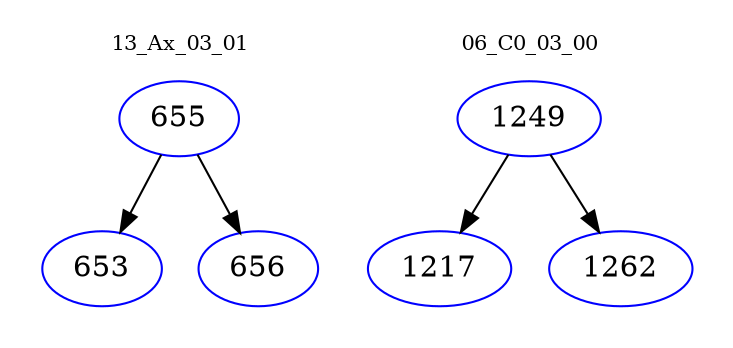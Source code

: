 digraph{
subgraph cluster_0 {
color = white
label = "13_Ax_03_01";
fontsize=10;
T0_655 [label="655", color="blue"]
T0_655 -> T0_653 [color="black"]
T0_653 [label="653", color="blue"]
T0_655 -> T0_656 [color="black"]
T0_656 [label="656", color="blue"]
}
subgraph cluster_1 {
color = white
label = "06_C0_03_00";
fontsize=10;
T1_1249 [label="1249", color="blue"]
T1_1249 -> T1_1217 [color="black"]
T1_1217 [label="1217", color="blue"]
T1_1249 -> T1_1262 [color="black"]
T1_1262 [label="1262", color="blue"]
}
}
